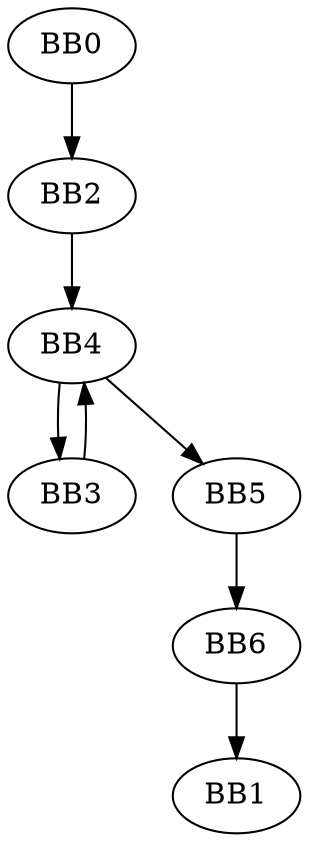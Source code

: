 Digraph G{
BB0
BB0 -> BB2
BB2
BB2 -> BB4
BB3
BB3 -> BB4
BB4
BB4 -> BB3
BB4 -> BB5
BB5
BB5 -> BB6
BB6
BB6 -> BB1
BB1
}
